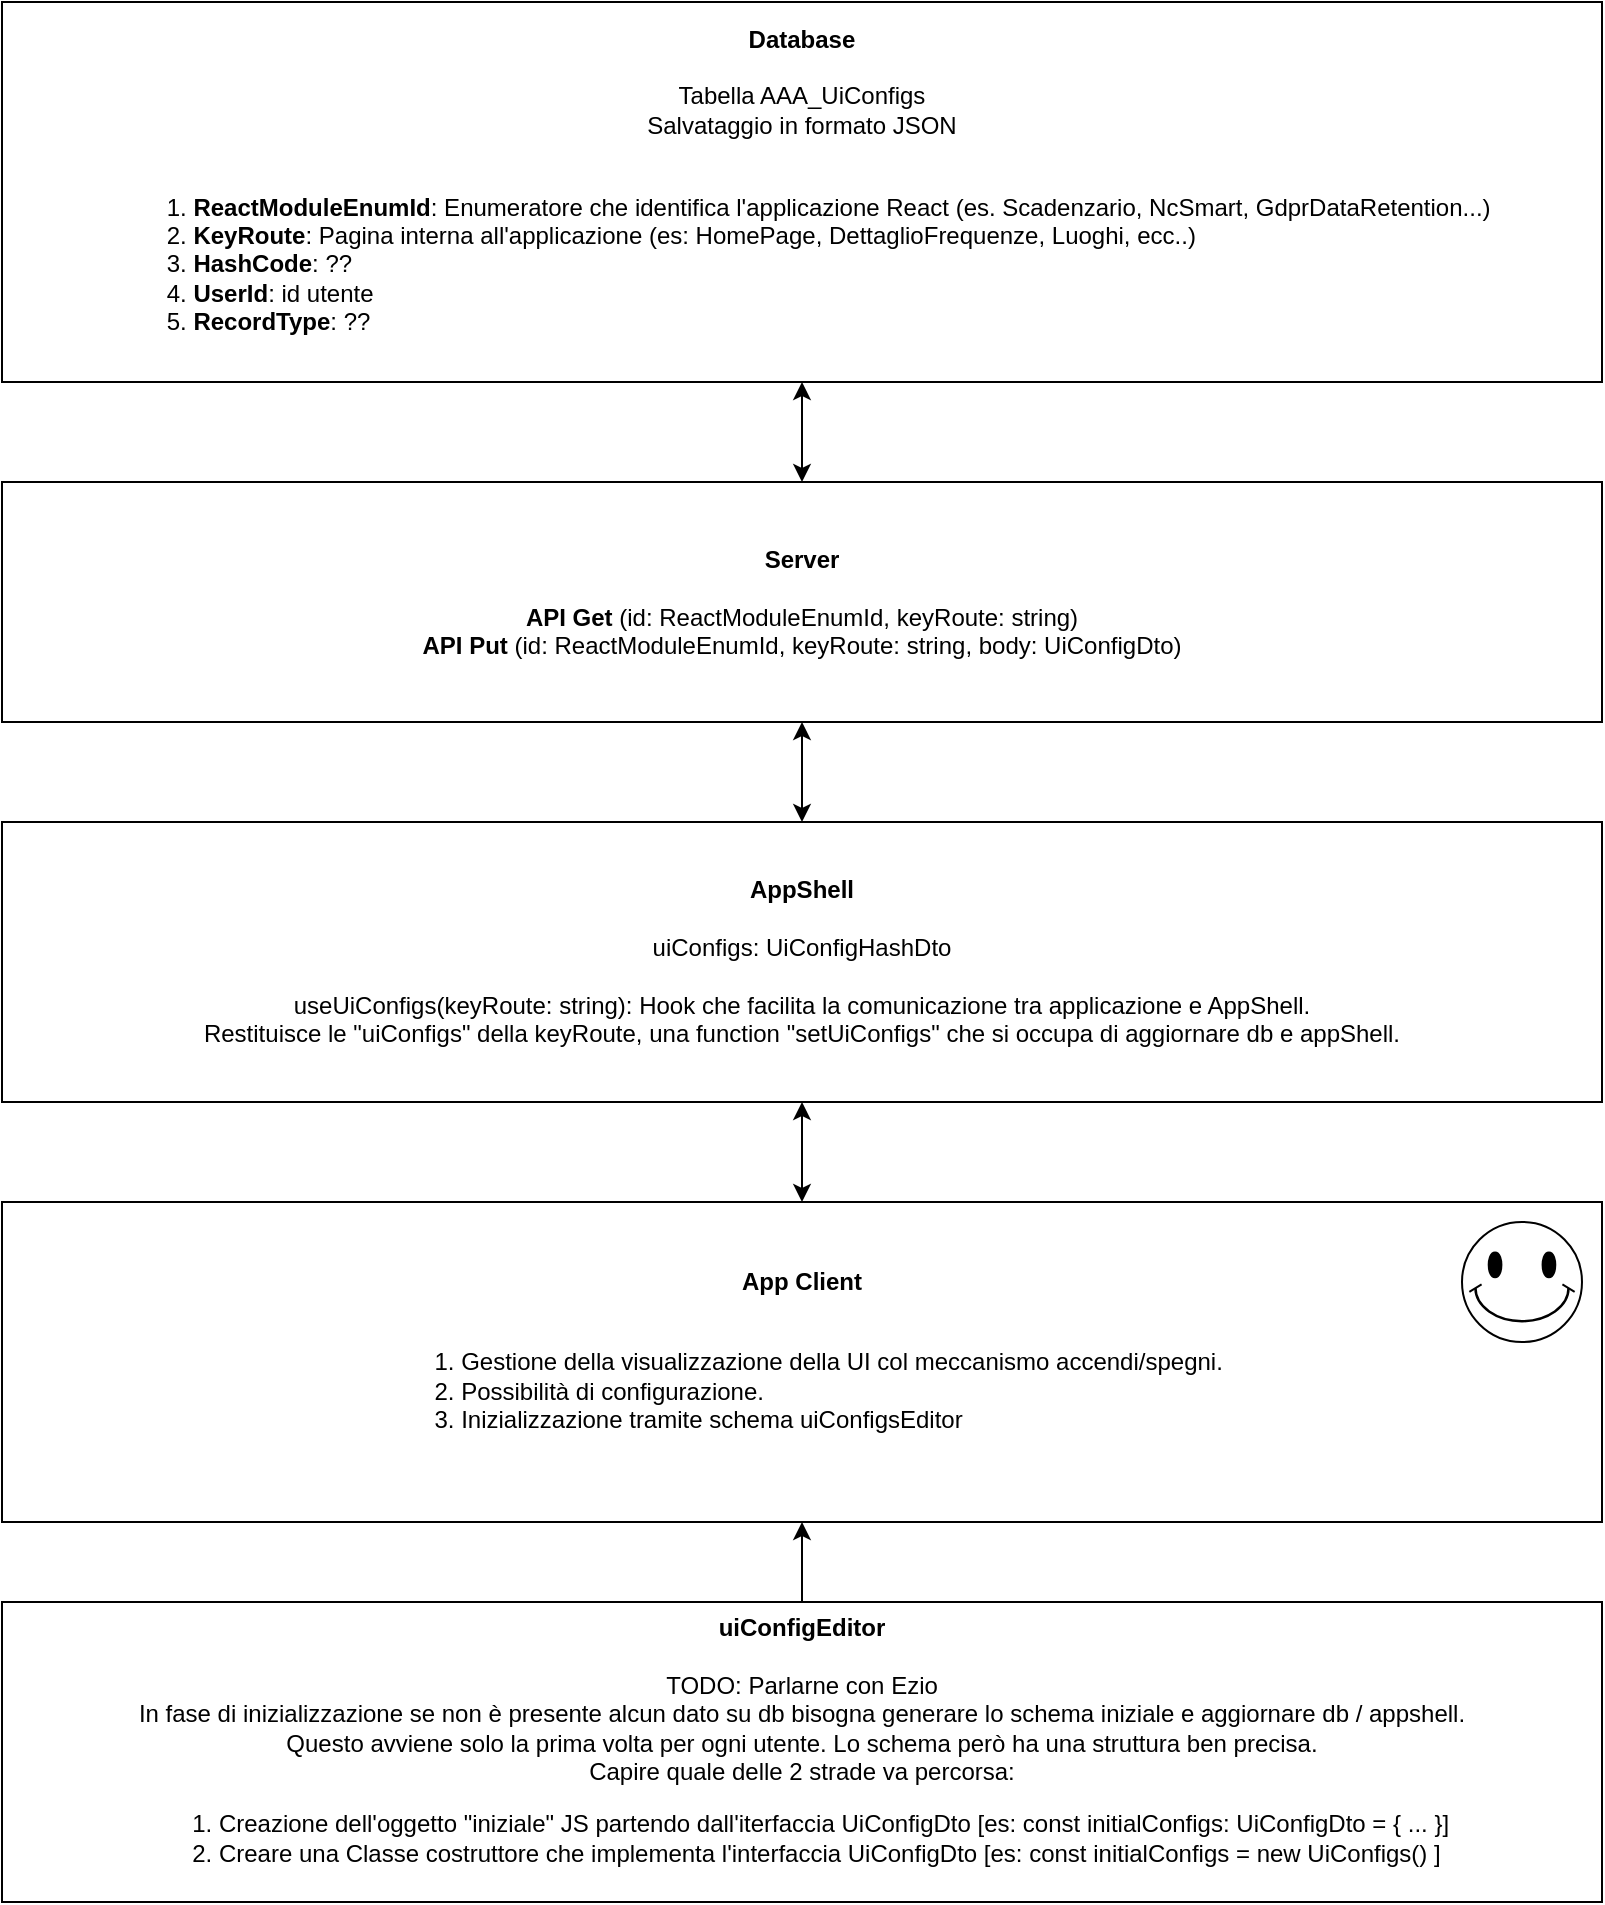 <mxfile version="20.4.0" type="github">
  <diagram id="kgpKYQtTHZ0yAKxKKP6v" name="Page-1">
    <mxGraphModel dx="1389" dy="794" grid="1" gridSize="10" guides="1" tooltips="1" connect="1" arrows="1" fold="1" page="1" pageScale="1" pageWidth="850" pageHeight="1100" math="0" shadow="0">
      <root>
        <mxCell id="0" />
        <mxCell id="1" parent="0" />
        <mxCell id="uckN_QWL19h1E3_D1OjQ-1" value="&lt;b&gt;Database&lt;/b&gt;&lt;br&gt;&lt;br&gt;Tabella AAA_UiConfigs&lt;br&gt;Salvataggio in formato JSON&lt;br&gt;&lt;br&gt;&lt;ol&gt;&lt;li style=&quot;text-align: left;&quot;&gt;&lt;b&gt;ReactModuleEnumId&lt;/b&gt;: Enumeratore che identifica l&#39;applicazione React (es. Scadenzario, NcSmart, GdprDataRetention...)&lt;/li&gt;&lt;li style=&quot;text-align: left;&quot;&gt;&lt;b&gt;KeyRoute&lt;/b&gt;: Pagina interna all&#39;applicazione (es: HomePage, DettaglioFrequenze, Luoghi, ecc..)&lt;/li&gt;&lt;li style=&quot;text-align: left;&quot;&gt;&lt;b&gt;HashCode&lt;/b&gt;: ??&lt;/li&gt;&lt;li style=&quot;text-align: left;&quot;&gt;&lt;b&gt;UserId&lt;/b&gt;: id utente&lt;/li&gt;&lt;li style=&quot;text-align: left;&quot;&gt;&lt;b&gt;RecordType&lt;/b&gt;: ??&lt;/li&gt;&lt;/ol&gt;" style="rounded=0;whiteSpace=wrap;html=1;" vertex="1" parent="1">
          <mxGeometry x="40" y="40" width="800" height="190" as="geometry" />
        </mxCell>
        <mxCell id="uckN_QWL19h1E3_D1OjQ-2" value="&lt;b&gt;Server&lt;/b&gt;&lt;br&gt;&lt;br&gt;&lt;b&gt;API Get&lt;/b&gt;&amp;nbsp;(id: ReactModuleEnumId, keyRoute: string)&lt;br&gt;&lt;b&gt;API Put&lt;/b&gt; (id: ReactModuleEnumId, keyRoute: string, body: UiConfigDto)" style="rounded=0;whiteSpace=wrap;html=1;" vertex="1" parent="1">
          <mxGeometry x="40" y="280" width="800" height="120" as="geometry" />
        </mxCell>
        <mxCell id="uckN_QWL19h1E3_D1OjQ-3" value="&lt;b&gt;AppShell&lt;/b&gt;&lt;br&gt;&lt;br&gt;uiConfigs: UiConfigHashDto&lt;br&gt;&lt;br&gt;useUiConfigs(keyRoute: string): Hook che facilita la comunicazione tra applicazione e AppShell.&lt;br&gt;Restituisce le &quot;uiConfigs&quot; della keyRoute, una function &quot;setUiConfigs&quot; che si occupa di aggiornare db e appShell." style="rounded=0;whiteSpace=wrap;html=1;" vertex="1" parent="1">
          <mxGeometry x="40" y="450" width="800" height="140" as="geometry" />
        </mxCell>
        <mxCell id="uckN_QWL19h1E3_D1OjQ-10" value="" style="endArrow=classic;startArrow=classic;html=1;rounded=0;entryX=0.5;entryY=1;entryDx=0;entryDy=0;exitX=0.5;exitY=0;exitDx=0;exitDy=0;" edge="1" parent="1" source="uckN_QWL19h1E3_D1OjQ-3" target="uckN_QWL19h1E3_D1OjQ-2">
          <mxGeometry width="50" height="50" relative="1" as="geometry">
            <mxPoint x="400" y="330" as="sourcePoint" />
            <mxPoint x="450" y="280" as="targetPoint" />
            <Array as="points" />
          </mxGeometry>
        </mxCell>
        <mxCell id="uckN_QWL19h1E3_D1OjQ-11" value="" style="endArrow=classic;startArrow=classic;html=1;rounded=0;entryX=0.5;entryY=1;entryDx=0;entryDy=0;exitX=0.5;exitY=0;exitDx=0;exitDy=0;" edge="1" parent="1" source="uckN_QWL19h1E3_D1OjQ-2" target="uckN_QWL19h1E3_D1OjQ-1">
          <mxGeometry width="50" height="50" relative="1" as="geometry">
            <mxPoint x="400" y="330" as="sourcePoint" />
            <mxPoint x="450" y="280" as="targetPoint" />
          </mxGeometry>
        </mxCell>
        <mxCell id="uckN_QWL19h1E3_D1OjQ-12" value="&lt;b style=&quot;background-color: initial;&quot;&gt;App Client&lt;/b&gt;&lt;br&gt;&lt;br&gt;&lt;ol&gt;&lt;li style=&quot;text-align: left;&quot;&gt;&lt;span style=&quot;background-color: initial;&quot;&gt;Gestione della visualizzazione della UI col meccanismo accendi/spegni.&lt;/span&gt;&lt;/li&gt;&lt;li style=&quot;text-align: left;&quot;&gt;&lt;span style=&quot;background-color: initial;&quot;&gt;Possibilità di configurazione.&lt;/span&gt;&lt;/li&gt;&lt;li style=&quot;text-align: left;&quot;&gt;&lt;span style=&quot;background-color: initial;&quot;&gt;Inizializzazione tramite schema uiConfigsEditor&lt;/span&gt;&lt;/li&gt;&lt;/ol&gt;" style="rounded=0;whiteSpace=wrap;html=1;" vertex="1" parent="1">
          <mxGeometry x="40" y="640" width="800" height="160" as="geometry" />
        </mxCell>
        <mxCell id="uckN_QWL19h1E3_D1OjQ-13" value="" style="endArrow=classic;startArrow=classic;html=1;rounded=0;entryX=0.5;entryY=1;entryDx=0;entryDy=0;exitX=0.5;exitY=0;exitDx=0;exitDy=0;" edge="1" parent="1" source="uckN_QWL19h1E3_D1OjQ-12" target="uckN_QWL19h1E3_D1OjQ-3">
          <mxGeometry width="50" height="50" relative="1" as="geometry">
            <mxPoint x="400" y="760" as="sourcePoint" />
            <mxPoint x="450" y="710" as="targetPoint" />
          </mxGeometry>
        </mxCell>
        <mxCell id="uckN_QWL19h1E3_D1OjQ-14" value="&lt;b&gt;uiConfigEditor&lt;/b&gt;&lt;br&gt;&lt;br&gt;TODO: Parlarne con Ezio&lt;br&gt;In fase di inizializzazione se non è presente alcun dato su db bisogna generare lo schema iniziale e aggiornare db / appshell.&lt;br&gt;Questo avviene solo la prima volta per ogni utente. Lo schema però ha una struttura ben precisa.&lt;br&gt;Capire quale delle 2 strade va percorsa:&lt;br&gt;&lt;ol&gt;&lt;li style=&quot;text-align: left;&quot;&gt;Creazione dell&#39;oggetto &quot;iniziale&quot; JS partendo dall&#39;iterfaccia UiConfigDto [es: const initialConfigs: UiConfigDto = { ... }]&lt;/li&gt;&lt;li style=&quot;text-align: left;&quot;&gt;Creare una Classe costruttore che implementa l&#39;interfaccia UiConfigDto [es: const initialConfigs = new UiConfigs() ]&lt;/li&gt;&lt;/ol&gt;" style="rounded=0;whiteSpace=wrap;html=1;" vertex="1" parent="1">
          <mxGeometry x="40" y="840" width="800" height="150" as="geometry" />
        </mxCell>
        <mxCell id="uckN_QWL19h1E3_D1OjQ-15" value="" style="endArrow=classic;html=1;rounded=0;exitX=0.5;exitY=0;exitDx=0;exitDy=0;" edge="1" parent="1" source="uckN_QWL19h1E3_D1OjQ-14">
          <mxGeometry width="50" height="50" relative="1" as="geometry">
            <mxPoint x="400" y="690" as="sourcePoint" />
            <mxPoint x="440" y="800" as="targetPoint" />
          </mxGeometry>
        </mxCell>
        <mxCell id="uckN_QWL19h1E3_D1OjQ-17" value="" style="verticalLabelPosition=bottom;verticalAlign=top;html=1;shape=mxgraph.basic.smiley" vertex="1" parent="1">
          <mxGeometry x="770" y="650" width="60" height="60" as="geometry" />
        </mxCell>
      </root>
    </mxGraphModel>
  </diagram>
</mxfile>
